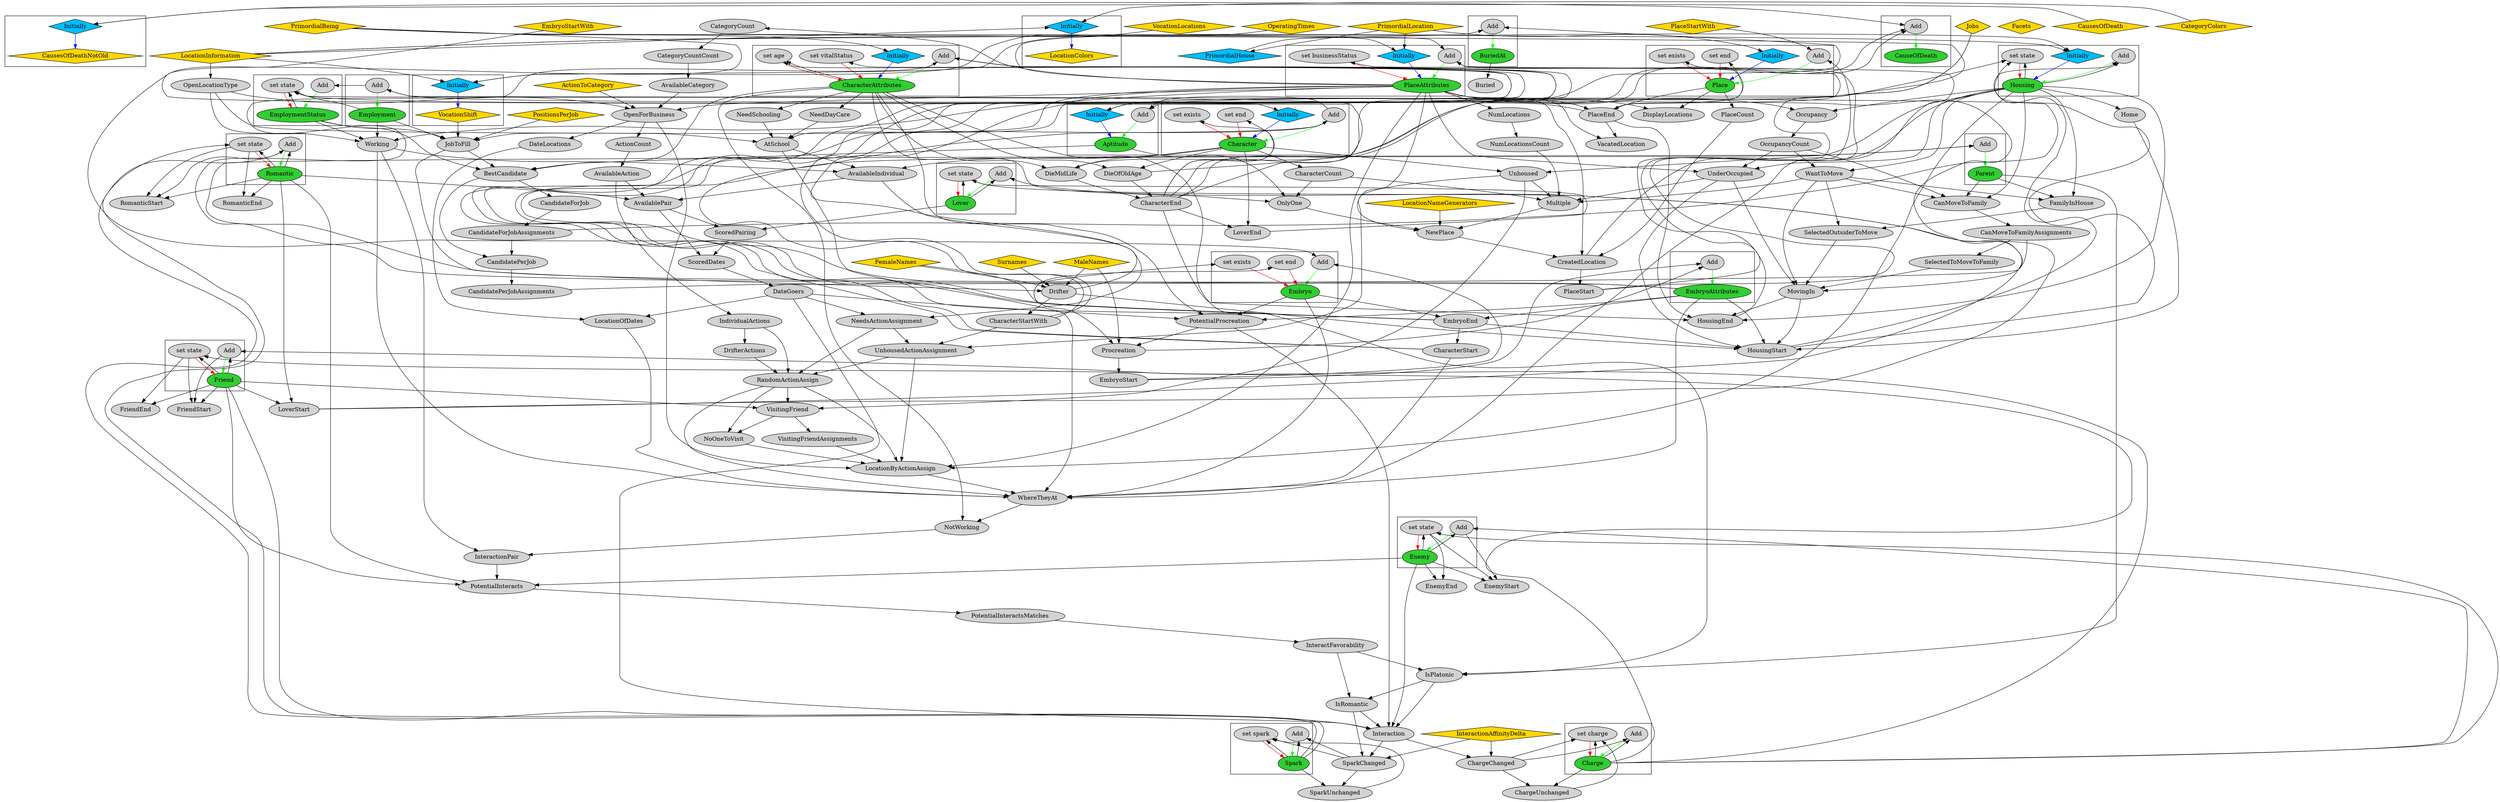 digraph {
splines=true
node [ style="filled"]
subgraph "cluster_CausesOfDeathNotOld"{
v6 [ label = "CausesOfDeathNotOld" fillcolor="gold" shape="diamond"];
v7 [ label = "Initially" fillcolor="deepskyblue" shape="diamond"];
}
subgraph "cluster_VocationShift"{
v13 [ label = "VocationShift" fillcolor="gold" shape="diamond"];
v14 [ label = "Initially" fillcolor="deepskyblue" shape="diamond"];
}
subgraph "cluster_LocationColors"{
v18 [ label = "LocationColors" fillcolor="gold" shape="diamond"];
v19 [ label = "Initially" fillcolor="deepskyblue" shape="diamond"];
}
subgraph "cluster_Character"{
v22 [ label = "Character" fillcolor="limegreen"];
v23 [ label = "Add"];
v161 [ label = "Initially" fillcolor="deepskyblue" shape="diamond"];
v162 [ label = "set end"];
v163 [ label = "set exists"];
}
subgraph "cluster_CharacterAttributes"{
v47 [ label = "CharacterAttributes" fillcolor="limegreen"];
v48 [ label = "Add"];
v77 [ label = "Initially" fillcolor="deepskyblue" shape="diamond"];
v78 [ label = "set vitalStatus"];
v79 [ label = "set age"];
}
subgraph "cluster_Aptitude"{
v72 [ label = "Aptitude" fillcolor="limegreen"];
v73 [ label = "Add"];
v74 [ label = "Initially" fillcolor="deepskyblue" shape="diamond"];
}
subgraph "cluster_CauseOfDeath"{
v164 [ label = "CauseOfDeath" fillcolor="limegreen"];
v165 [ label = "Add"];
}
subgraph "cluster_Charge"{
v139 [ label = "Charge" fillcolor="limegreen"];
v140 [ label = "Add"];
v142 [ label = "set charge"];
}
subgraph "cluster_Friend"{
v137 [ label = "Friend" fillcolor="limegreen"];
v138 [ label = "Add"];
v144 [ label = "set state"];
}
subgraph "cluster_Enemy"{
v146 [ label = "Enemy" fillcolor="limegreen"];
v147 [ label = "Add"];
v148 [ label = "set state"];
}
subgraph "cluster_Spark"{
v116 [ label = "Spark" fillcolor="limegreen"];
v117 [ label = "Add"];
v150 [ label = "set spark"];
}
subgraph "cluster_Romantic"{
v114 [ label = "Romantic" fillcolor="limegreen"];
v115 [ label = "Add"];
v152 [ label = "set state"];
}
subgraph "cluster_Lover"{
v153 [ label = "Lover" fillcolor="limegreen"];
v154 [ label = "Add"];
v156 [ label = "set state"];
}
subgraph "cluster_Embryo"{
v26 [ label = "Embryo" fillcolor="limegreen"];
v27 [ label = "Add"];
v159 [ label = "set end"];
v160 [ label = "set exists"];
}
subgraph "cluster_EmbryoAttributes"{
v75 [ label = "EmbryoAttributes" fillcolor="limegreen"];
v76 [ label = "Add"];
}
subgraph "cluster_Parent"{
v94 [ label = "Parent" fillcolor="limegreen"];
v95 [ label = "Add"];
}
subgraph "cluster_Place"{
v66 [ label = "Place" fillcolor="limegreen"];
v67 [ label = "Add"];
v69 [ label = "Initially" fillcolor="deepskyblue" shape="diamond"];
v70 [ label = "set end"];
v71 [ label = "set exists"];
}
subgraph "cluster_PlaceAttributes"{
v41 [ label = "PlaceAttributes" fillcolor="limegreen"];
v42 [ label = "Add"];
v106 [ label = "Initially" fillcolor="deepskyblue" shape="diamond"];
v107 [ label = "set businessStatus"];
}
subgraph "cluster_Housing"{
v83 [ label = "Housing" fillcolor="limegreen"];
v84 [ label = "Add"];
v98 [ label = "Initially" fillcolor="deepskyblue" shape="diamond"];
v100 [ label = "set state"];
}
subgraph "cluster_BuriedAt"{
v174 [ label = "BuriedAt" fillcolor="limegreen"];
v175 [ label = "Add"];
}
subgraph "cluster_EmploymentStatus"{
v59 [ label = "EmploymentStatus" fillcolor="limegreen"];
v60 [ label = "Add"];
v61 [ label = "set state"];
}
subgraph "cluster_Employment"{
v52 [ label = "Employment" fillcolor="limegreen"];
v53 [ label = "Add"];
}
v0 [ label = "FemaleNames" fillcolor="gold" shape="diamond"];
v1 [ label = "MaleNames" fillcolor="gold" shape="diamond"];
v2 [ label = "Surnames" fillcolor="gold" shape="diamond"];
v3 [ label = "Facets" fillcolor="gold" shape="diamond"];
v4 [ label = "Jobs" fillcolor="gold" shape="diamond"];
v5 [ label = "CausesOfDeath" fillcolor="gold" shape="diamond"];
v8 [ label = "PrimordialBeing" fillcolor="gold" shape="diamond"];
v9 [ label = "PrimordialLocation" fillcolor="gold" shape="diamond"];
v10 [ label = "LocationInformation" fillcolor="gold" shape="diamond"];
v11 [ label = "VocationLocations" fillcolor="gold" shape="diamond"];
v12 [ label = "OperatingTimes" fillcolor="gold" shape="diamond"];
v15 [ label = "PositionsPerJob" fillcolor="gold" shape="diamond"];
v16 [ label = "ActionToCategory" fillcolor="gold" shape="diamond"];
v17 [ label = "CategoryColors" fillcolor="gold" shape="diamond"];
v20 [ label = "LocationNameGenerators" fillcolor="gold" shape="diamond"];
v21 [ label = "InteractionAffinityDelta" fillcolor="gold" shape="diamond"];
v24 [ label = "CharacterStart"];
v25 [ label = "EmbryoEnd"];
v28 [ label = "EmbryoStart"];
v29 [ label = "Procreation"];
v30 [ label = "PotentialProcreation"];
v31 [ label = "DateGoers"];
v32 [ label = "ScoredDates"];
v33 [ label = "ScoredPairing"];
v34 [ label = "AvailablePair"];
v35 [ label = "AvailableAction"];
v36 [ label = "ActionCount"];
v37 [ label = "OpenForBusiness"];
v38 [ label = "AvailableCategory"];
v39 [ label = "CategoryCountCount"];
v40 [ label = "CategoryCount"];
v43 [ label = "PlaceStart"];
v44 [ label = "CreatedLocation"];
v45 [ label = "NewPlace"];
v46 [ label = "OnlyOne"];
v49 [ label = "CharacterStartWith"];
v50 [ label = "Drifter"];
v51 [ label = "JobToFill"];
v54 [ label = "CandidatePerJobAssignments"];
v55 [ label = "CandidatePerJob"];
v56 [ label = "CandidateForJobAssignments"];
v57 [ label = "CandidateForJob"];
v58 [ label = "BestCandidate"];
v62 [ label = "CharacterEnd"];
v63 [ label = "DieOfOldAge"];
v64 [ label = "DieMidLife"];
v65 [ label = "PlaceEnd"];
v68 [ label = "PlaceStartWith" fillcolor="gold" shape="diamond"];
v80 [ label = "CharacterCount"];
v81 [ label = "Multiple"];
v82 [ label = "WantToMove"];
v85 [ label = "HousingStart"];
v86 [ label = "Home"];
v87 [ label = "UnderOccupied"];
v88 [ label = "OccupancyCount"];
v89 [ label = "Occupancy"];
v90 [ label = "MovingIn"];
v91 [ label = "SelectedToMoveToFamily"];
v92 [ label = "CanMoveToFamilyAssignments"];
v93 [ label = "CanMoveToFamily"];
v96 [ label = "SelectedOutsiderToMove"];
v97 [ label = "FamilyInHouse"];
v99 [ label = "PrimordialHouse" fillcolor="deepskyblue" shape="diamond"];
v101 [ label = "HousingEnd"];
v102 [ label = "Unhoused"];
v103 [ label = "NumLocationsCount"];
v104 [ label = "NumLocations"];
v105 [ label = "PlaceCount"];
v108 [ label = "OpenLocationType"];
v109 [ label = "AvailableIndividual"];
v110 [ label = "Working"];
v111 [ label = "AtSchool"];
v112 [ label = "NeedDayCare"];
v113 [ label = "NeedSchooling"];
v118 [ label = "SparkChanged"];
v119 [ label = "Interaction"];
v120 [ label = "IsPlatonic"];
v121 [ label = "InteractFavorability"];
v122 [ label = "PotentialInteractsMatches"];
v123 [ label = "PotentialInteracts"];
v124 [ label = "InteractionPair"];
v125 [ label = "NotWorking"];
v126 [ label = "WhereTheyAt"];
v127 [ label = "LocationOfDates"];
v128 [ label = "DateLocations"];
v129 [ label = "RandomActionAssign"];
v130 [ label = "UnhousedActionAssignment"];
v131 [ label = "NeedsActionAssignment"];
v132 [ label = "IndividualActions"];
v133 [ label = "DrifterActions"];
v134 [ label = "LocationByActionAssign"];
v135 [ label = "NoOneToVisit"];
v136 [ label = "VisitingFriend"];
v141 [ label = "ChargeChanged"];
v143 [ label = "ChargeUnchanged"];
v145 [ label = "VisitingFriendAssignments"];
v149 [ label = "IsRomantic"];
v151 [ label = "SparkUnchanged"];
v155 [ label = "LoverStart"];
v157 [ label = "LoverEnd"];
v158 [ label = "EmbryoStartWith" fillcolor="gold" shape="diamond"];
v166 [ label = "FriendStart"];
v167 [ label = "FriendEnd"];
v168 [ label = "EnemyStart"];
v169 [ label = "EnemyEnd"];
v170 [ label = "RomanticStart"];
v171 [ label = "RomanticEnd"];
v172 [ label = "VacatedLocation"];
v173 [ label = "DisplayLocations"];
v176 [ label = "Buried"];
v7 -> v6 [ color="blue" ]
v5 -> v7 [ constraint="false" ]
v14 -> v13 [ color="blue" ]
v11 -> v14 [ constraint="false" ]
v10 -> v14 [ constraint="false" ]
v12 -> v14 [ constraint="false" ]
v19 -> v18 [ color="blue" ]
v10 -> v19 [ constraint="false" ]
v17 -> v19 [ constraint="false" ]
v23 -> v22 [ color="green" ]
v24 -> v23 [ constraint="false" ]
v25 -> v24
v26 -> v25
v27 -> v26 [ color="green" ]
v28 -> v27 [ constraint="false" ]
v29 -> v28
v30 -> v29
v31 -> v30
v32 -> v31
v33 -> v32
v34 -> v33
v35 -> v34
v36 -> v35
v37 -> v36
v16 -> v37
v38 -> v37
v39 -> v38
v40 -> v39
v41 -> v40
v42 -> v41 [ color="green" ]
v43 -> v42 [ constraint="false" ]
v44 -> v43
v41 -> v44
v45 -> v44
v41 -> v45
v46 -> v45
v47 -> v46
v48 -> v47 [ color="green" ]
v49 -> v48 [ constraint="false" ]
v50 -> v49
v2 -> v50
v1 -> v50
v0 -> v50
v51 -> v50
v41 -> v51
v13 -> v51
v15 -> v51
v52 -> v51
v53 -> v52 [ color="green" ]
v54 -> v53 [ constraint="false" ]
v55 -> v54
v56 -> v55
v57 -> v56
v58 -> v57
v51 -> v58
v47 -> v58
v59 -> v58
v60 -> v59 [ color="green" ]
v53 -> v60 [ constraint="false" ]
v61 -> v59 [ color="red" ]
v62 -> v61 [ constraint="false" ]
v63 -> v62
v22 -> v63
v47 -> v63
v64 -> v62
v22 -> v64
v47 -> v64
v59 -> v61 [ constraint="false" ]
v65 -> v61 [ constraint="false" ]
v41 -> v65
v66 -> v65
v67 -> v66 [ color="green" ]
v43 -> v67 [ constraint="false" ]
v68 -> v67 [ constraint="false" ]
v69 -> v66 [ color="blue" ]
v9 -> v69 [ constraint="false" ]
v70 -> v66 [ color="red" ]
v65 -> v70 [ constraint="false" ]
v71 -> v66 [ color="red" ]
v65 -> v71 [ constraint="false" ]
v52 -> v61 [ constraint="false" ]
v72 -> v58
v73 -> v72 [ color="green" ]
v23 -> v73 [ constraint="false" ]
v4 -> v73 [ constraint="false" ]
v74 -> v72 [ color="blue" ]
v8 -> v74 [ constraint="false" ]
v4 -> v74 [ constraint="false" ]
v58 -> v55
v56 -> v53 [ constraint="false" ]
v59 -> v51
v50 -> v48 [ constraint="false" ]
v24 -> v48 [ constraint="false" ]
v25 -> v48 [ constraint="false" ]
v75 -> v48 [ constraint="false" ]
v76 -> v75 [ color="green" ]
v28 -> v76 [ constraint="false" ]
v29 -> v76 [ constraint="false" ]
v77 -> v47 [ color="blue" ]
v8 -> v77 [ constraint="false" ]
v78 -> v47 [ color="red" ]
v62 -> v78 [ constraint="false" ]
v79 -> v47 [ color="red" ]
v25 -> v79 [ constraint="false" ]
v47 -> v79 [ constraint="false" ]
v72 -> v46
v80 -> v46
v22 -> v80
v20 -> v45
v81 -> v45
v82 -> v81
v83 -> v82
v84 -> v83 [ color="green" ]
v83 -> v84 [ constraint="false" ]
v85 -> v84 [ constraint="false" ]
v25 -> v85
v75 -> v85
v86 -> v85
v83 -> v86
v87 -> v85
v88 -> v87
v89 -> v88
v41 -> v89
v83 -> v89
v83 -> v87
v41 -> v87
v50 -> v85
v90 -> v85
v91 -> v90
v92 -> v91
v93 -> v92
v94 -> v93
v95 -> v94 [ color="green" ]
v25 -> v95 [ constraint="false" ]
v75 -> v95 [ constraint="false" ]
v82 -> v93
v83 -> v93
v88 -> v93
v92 -> v90
v96 -> v90
v97 -> v96
v94 -> v97
v82 -> v97
v83 -> v97
v82 -> v96
v87 -> v90
v82 -> v90
v98 -> v83 [ color="blue" ]
v99 -> v98 [ constraint="false" ]
v9 -> v99
v8 -> v98 [ constraint="false" ]
v100 -> v83 [ color="red" ]
v101 -> v100 [ constraint="false" ]
v62 -> v101
v83 -> v101
v65 -> v101
v90 -> v101
v83 -> v100 [ constraint="false" ]
v85 -> v100 [ constraint="false" ]
v88 -> v82
v102 -> v81
v83 -> v102
v22 -> v102
v87 -> v81
v103 -> v81
v104 -> v103
v41 -> v104
v80 -> v81
v105 -> v44
v66 -> v105
v44 -> v42 [ constraint="false" ]
v10 -> v42 [ constraint="false" ]
v106 -> v41 [ color="blue" ]
v9 -> v106 [ constraint="false" ]
v10 -> v106 [ constraint="false" ]
v107 -> v41 [ color="red" ]
v65 -> v107 [ constraint="false" ]
v108 -> v37
v10 -> v108
v41 -> v37
v109 -> v34
v110 -> v109
v108 -> v110
v41 -> v110
v59 -> v110
v52 -> v110
v111 -> v109
v108 -> v111
v112 -> v111
v47 -> v112
v41 -> v111
v113 -> v111
v47 -> v113
v22 -> v109
v114 -> v34
v115 -> v114 [ color="green" ]
v114 -> v115 [ constraint="false" ]
v116 -> v115 [ constraint="false" ]
v117 -> v116 [ color="green" ]
v116 -> v117 [ constraint="false" ]
v118 -> v117 [ constraint="false" ]
v119 -> v118
v120 -> v119
v121 -> v120
v122 -> v121
v123 -> v122
v124 -> v123
v125 -> v124
v126 -> v125
v111 -> v126
v110 -> v126
v127 -> v126
v128 -> v127
v37 -> v128
v31 -> v127
v129 -> v126
v130 -> v129
v131 -> v130
v31 -> v131
v109 -> v131
v102 -> v130
v49 -> v130
v132 -> v129
v35 -> v132
v131 -> v129
v133 -> v129
v132 -> v133
v134 -> v126
v129 -> v134
v83 -> v134
v135 -> v134
v136 -> v135
v102 -> v136
v129 -> v136
v137 -> v136
v138 -> v137 [ color="green" ]
v137 -> v138 [ constraint="false" ]
v139 -> v138 [ constraint="false" ]
v140 -> v139 [ color="green" ]
v139 -> v140 [ constraint="false" ]
v141 -> v140 [ constraint="false" ]
v119 -> v141
v21 -> v141
v142 -> v139 [ color="red" ]
v141 -> v142 [ constraint="false" ]
v139 -> v142 [ constraint="false" ]
v143 -> v142 [ constraint="false" ]
v141 -> v143
v139 -> v143
v144 -> v137 [ color="red" ]
v139 -> v144 [ constraint="false" ]
v137 -> v144 [ constraint="false" ]
v129 -> v135
v145 -> v134
v136 -> v145
v130 -> v134
v37 -> v134
v41 -> v134
v24 -> v126
v26 -> v126
v75 -> v126
v83 -> v126
v47 -> v125
v110 -> v124
v137 -> v123
v114 -> v123
v146 -> v123
v147 -> v146 [ color="green" ]
v146 -> v147 [ constraint="false" ]
v139 -> v147 [ constraint="false" ]
v148 -> v146 [ color="red" ]
v139 -> v148 [ constraint="false" ]
v146 -> v148 [ constraint="false" ]
v47 -> v120
v94 -> v120
v137 -> v119
v146 -> v119
v149 -> v119
v120 -> v149
v121 -> v149
v31 -> v119
v30 -> v119
v21 -> v118
v149 -> v118
v150 -> v116 [ color="red" ]
v118 -> v150 [ constraint="false" ]
v116 -> v150 [ constraint="false" ]
v151 -> v150 [ constraint="false" ]
v118 -> v151
v116 -> v151
v152 -> v114 [ color="red" ]
v116 -> v152 [ constraint="false" ]
v114 -> v152 [ constraint="false" ]
v153 -> v33
v154 -> v153 [ color="green" ]
v153 -> v154 [ constraint="false" ]
v155 -> v154 [ constraint="false" ]
v114 -> v155
v137 -> v155
v156 -> v153 [ color="red" ]
v153 -> v156 [ constraint="false" ]
v157 -> v156 [ constraint="false" ]
v62 -> v157
v22 -> v157
v155 -> v156 [ constraint="false" ]
v34 -> v32
v47 -> v30
v75 -> v30
v26 -> v30
v1 -> v29
v0 -> v29
v158 -> v27 [ constraint="false" ]
v159 -> v26 [ color="red" ]
v25 -> v159 [ constraint="false" ]
v160 -> v26 [ color="red" ]
v25 -> v160 [ constraint="false" ]
v75 -> v25
v49 -> v23 [ constraint="false" ]
v161 -> v22 [ color="blue" ]
v8 -> v161 [ constraint="false" ]
v162 -> v22 [ color="red" ]
v62 -> v162 [ constraint="false" ]
v163 -> v22 [ color="red" ]
v62 -> v163 [ constraint="false" ]
v165 -> v164 [ color="green" ]
v63 -> v165 [ constraint="false" ]
v7 -> v165 [ constraint="false" ]
v64 -> v165 [ constraint="false" ]
v138 -> v166
v144 -> v166
v137 -> v166
v144 -> v167
v137 -> v167
v147 -> v168
v148 -> v168
v146 -> v168
v148 -> v169
v146 -> v169
v115 -> v170
v152 -> v170
v114 -> v170
v152 -> v171
v114 -> v171
v65 -> v172
v41 -> v172
v41 -> v173
v66 -> v173
v175 -> v174 [ color="green" ]
v62 -> v175 [ constraint="false" ]
v41 -> v175 [ constraint="false" ]
v174 -> v176
}
